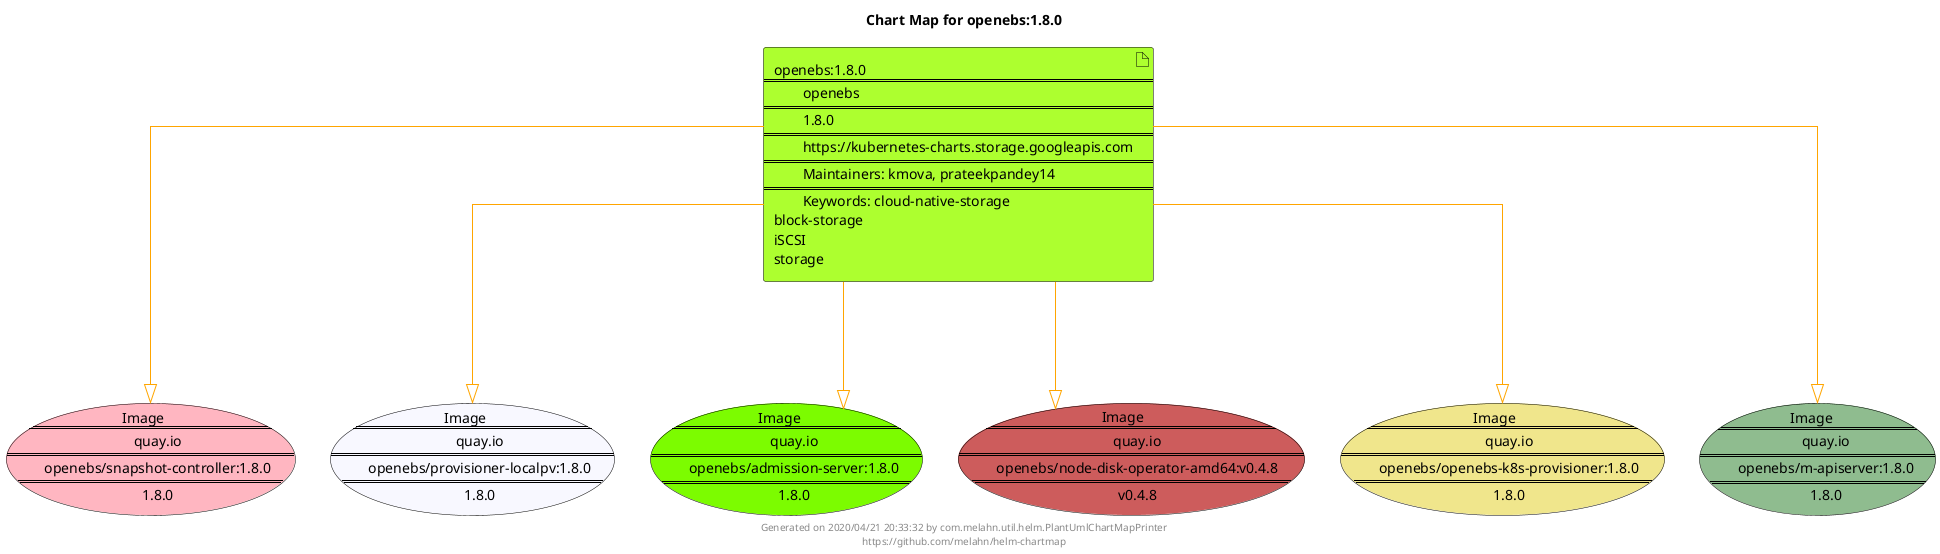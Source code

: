 @startuml
skinparam linetype ortho
skinparam backgroundColor white
skinparam usecaseBorderColor black
skinparam usecaseArrowColor LightSlateGray
skinparam artifactBorderColor black
skinparam artifactArrowColor LightSlateGray

title Chart Map for openebs:1.8.0

'There is one referenced Helm Chart
artifact "openebs:1.8.0\n====\n\topenebs\n====\n\t1.8.0\n====\n\thttps://kubernetes-charts.storage.googleapis.com\n====\n\tMaintainers: kmova, prateekpandey14\n====\n\tKeywords: cloud-native-storage\nblock-storage\niSCSI\nstorage" as openebs_1_8_0 #GreenYellow

'There are 6 referenced Docker Images
usecase "Image\n====\n\tquay.io\n====\n\topenebs/snapshot-controller:1.8.0\n====\n\t1.8.0" as quay_io_openebs_snapshot_controller_1_8_0 #LightPink
usecase "Image\n====\n\tquay.io\n====\n\topenebs/provisioner-localpv:1.8.0\n====\n\t1.8.0" as quay_io_openebs_provisioner_localpv_1_8_0 #GhostWhite
usecase "Image\n====\n\tquay.io\n====\n\topenebs/admission-server:1.8.0\n====\n\t1.8.0" as quay_io_openebs_admission_server_1_8_0 #LawnGreen
usecase "Image\n====\n\tquay.io\n====\n\topenebs/node-disk-operator-amd64:v0.4.8\n====\n\tv0.4.8" as quay_io_openebs_node_disk_operator_amd64_v0_4_8 #IndianRed
usecase "Image\n====\n\tquay.io\n====\n\topenebs/openebs-k8s-provisioner:1.8.0\n====\n\t1.8.0" as quay_io_openebs_openebs_k8s_provisioner_1_8_0 #Khaki
usecase "Image\n====\n\tquay.io\n====\n\topenebs/m-apiserver:1.8.0\n====\n\t1.8.0" as quay_io_openebs_m_apiserver_1_8_0 #DarkSeaGreen

'Chart Dependencies
openebs_1_8_0--[#orange]-|>quay_io_openebs_openebs_k8s_provisioner_1_8_0
openebs_1_8_0--[#orange]-|>quay_io_openebs_m_apiserver_1_8_0
openebs_1_8_0--[#orange]-|>quay_io_openebs_admission_server_1_8_0
openebs_1_8_0--[#orange]-|>quay_io_openebs_node_disk_operator_amd64_v0_4_8
openebs_1_8_0--[#orange]-|>quay_io_openebs_snapshot_controller_1_8_0
openebs_1_8_0--[#orange]-|>quay_io_openebs_provisioner_localpv_1_8_0

center footer Generated on 2020/04/21 20:33:32 by com.melahn.util.helm.PlantUmlChartMapPrinter\nhttps://github.com/melahn/helm-chartmap
@enduml
